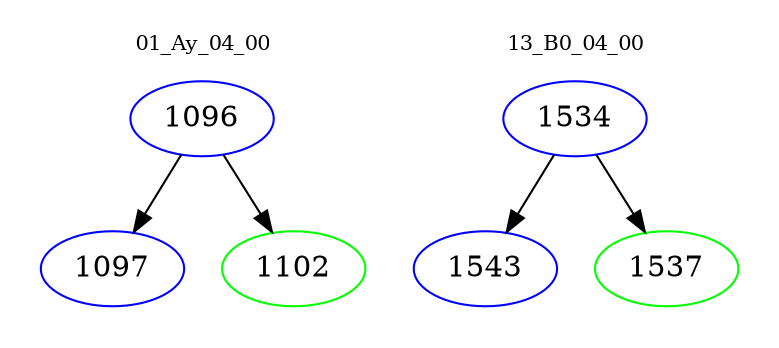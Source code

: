 digraph{
subgraph cluster_0 {
color = white
label = "01_Ay_04_00";
fontsize=10;
T0_1096 [label="1096", color="blue"]
T0_1096 -> T0_1097 [color="black"]
T0_1097 [label="1097", color="blue"]
T0_1096 -> T0_1102 [color="black"]
T0_1102 [label="1102", color="green"]
}
subgraph cluster_1 {
color = white
label = "13_B0_04_00";
fontsize=10;
T1_1534 [label="1534", color="blue"]
T1_1534 -> T1_1543 [color="black"]
T1_1543 [label="1543", color="blue"]
T1_1534 -> T1_1537 [color="black"]
T1_1537 [label="1537", color="green"]
}
}
